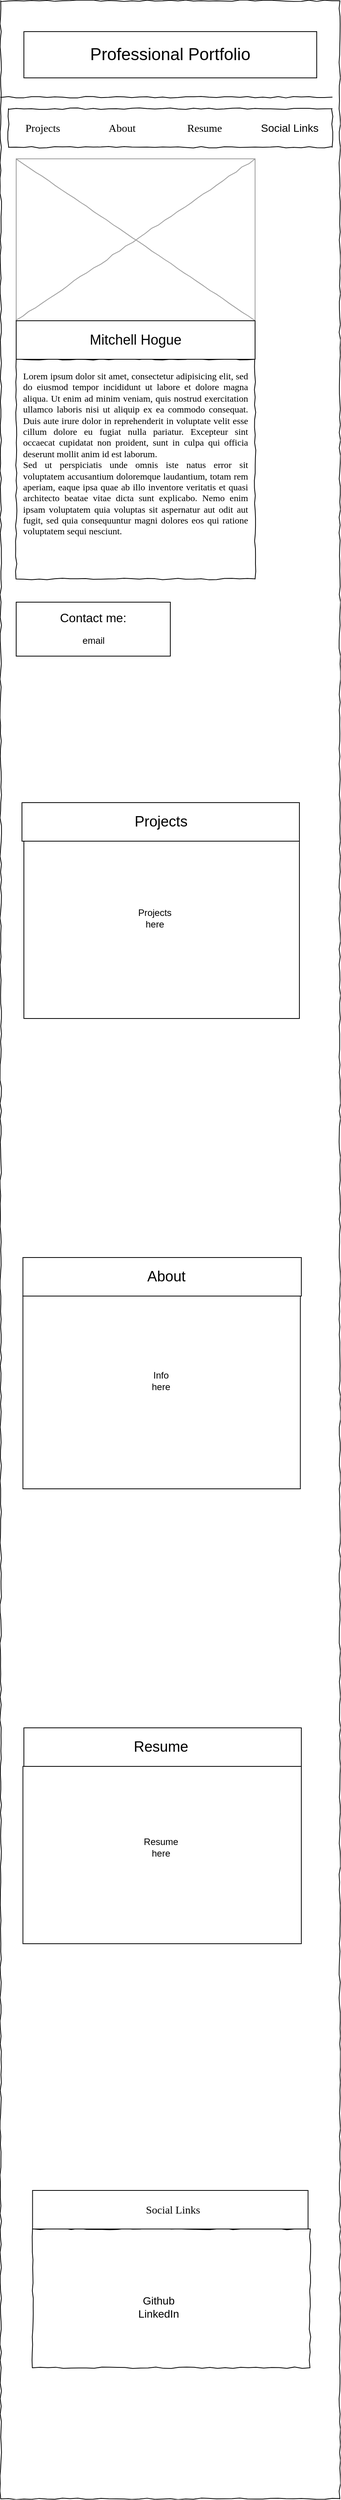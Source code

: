 <mxfile version="14.6.12" type="device"><diagram name="Page-1" id="03018318-947c-dd8e-b7a3-06fadd420f32"><mxGraphModel dx="1426" dy="945" grid="1" gridSize="10" guides="1" tooltips="1" connect="1" arrows="1" fold="1" page="1" pageScale="1" pageWidth="1100" pageHeight="850" background="#ffffff" math="0" shadow="0"><root><mxCell id="0"/><mxCell id="1" parent="0"/><mxCell id="677b7b8949515195-1" value="" style="whiteSpace=wrap;html=1;rounded=0;shadow=0;labelBackgroundColor=none;strokeColor=#000000;strokeWidth=1;fillColor=none;fontFamily=Verdana;fontSize=12;fontColor=#000000;align=center;comic=1;" parent="1" vertex="1"><mxGeometry x="20" y="20" width="440" height="3240" as="geometry"/></mxCell><mxCell id="677b7b8949515195-9" value="" style="line;strokeWidth=1;html=1;rounded=0;shadow=0;labelBackgroundColor=none;fillColor=none;fontFamily=Verdana;fontSize=14;fontColor=#000000;align=center;comic=1;" parent="1" vertex="1"><mxGeometry x="20" y="140" width="430" height="10" as="geometry"/></mxCell><mxCell id="677b7b8949515195-10" value="" style="whiteSpace=wrap;html=1;rounded=0;shadow=0;labelBackgroundColor=none;strokeWidth=1;fillColor=none;fontFamily=Verdana;fontSize=12;align=center;comic=1;" parent="1" vertex="1"><mxGeometry x="30" y="160" width="420" height="50" as="geometry"/></mxCell><mxCell id="677b7b8949515195-11" value="Projects" style="text;html=1;points=[];align=left;verticalAlign=top;spacingTop=-4;fontSize=14;fontFamily=Verdana" parent="1" vertex="1"><mxGeometry x="50" y="175" width="60" height="20" as="geometry"/></mxCell><mxCell id="677b7b8949515195-12" value="About" style="text;html=1;points=[];align=left;verticalAlign=top;spacingTop=-4;fontSize=14;fontFamily=Verdana" parent="1" vertex="1"><mxGeometry x="157.5" y="175" width="60" height="20" as="geometry"/></mxCell><mxCell id="677b7b8949515195-13" value="Resume" style="text;html=1;points=[];align=left;verticalAlign=top;spacingTop=-4;fontSize=14;fontFamily=Verdana" parent="1" vertex="1"><mxGeometry x="260" y="175" width="60" height="20" as="geometry"/></mxCell><mxCell id="677b7b8949515195-15" value="&lt;div style=&quot;text-align: justify&quot;&gt;&lt;span&gt;Lorem ipsum dolor sit amet, consectetur adipisicing elit, sed do eiusmod tempor incididunt ut labore et dolore magna aliqua. Ut enim ad minim veniam, quis nostrud exercitation ullamco laboris nisi ut aliquip ex ea commodo consequat. Duis aute irure dolor in reprehenderit in voluptate velit esse cillum dolore eu fugiat nulla pariatur. Excepteur sint occaecat cupidatat non proident, sunt in culpa qui officia deserunt mollit anim id est laborum.&lt;/span&gt;&lt;/div&gt;&lt;div style=&quot;text-align: justify&quot;&gt;&lt;span&gt;Sed ut perspiciatis unde omnis iste natus error sit voluptatem accusantium doloremque laudantium, totam rem aperiam, eaque ipsa quae ab illo inventore veritatis et quasi architecto beatae vitae dicta sunt explicabo. Nemo enim ipsam voluptatem quia voluptas sit aspernatur aut odit aut fugit, sed quia consequuntur magni dolores eos qui ratione voluptatem sequi nesciunt.&amp;nbsp;&lt;/span&gt;&lt;/div&gt;" style="whiteSpace=wrap;html=1;rounded=0;shadow=0;labelBackgroundColor=none;strokeWidth=1;fillColor=none;fontFamily=Verdana;fontSize=12;align=center;verticalAlign=top;spacing=10;comic=1;" parent="1" vertex="1"><mxGeometry x="40" y="485" width="310" height="285" as="geometry"/></mxCell><mxCell id="677b7b8949515195-16" value="" style="verticalLabelPosition=bottom;shadow=0;dashed=0;align=center;html=1;verticalAlign=top;strokeWidth=1;shape=mxgraph.mockup.graphics.simpleIcon;strokeColor=#999999;rounded=0;labelBackgroundColor=none;fontFamily=Verdana;fontSize=14;fontColor=#000000;comic=1;" parent="1" vertex="1"><mxGeometry x="40" y="225" width="310" height="210" as="geometry"/></mxCell><mxCell id="677b7b8949515195-26" value="" style="whiteSpace=wrap;html=1;rounded=0;shadow=0;labelBackgroundColor=none;strokeWidth=1;fillColor=none;fontFamily=Verdana;fontSize=12;align=center;comic=1;" parent="1" vertex="1"><mxGeometry x="61.25" y="2910" width="360" height="180" as="geometry"/></mxCell><mxCell id="ICc9uWFBV8jzxRIP20xj-3" value="" style="rounded=0;whiteSpace=wrap;html=1;" vertex="1" parent="1"><mxGeometry x="40" y="435" width="310" height="50" as="geometry"/></mxCell><mxCell id="ICc9uWFBV8jzxRIP20xj-4" value="&lt;font style=&quot;font-size: 18px&quot;&gt;Mitchell Hogue&lt;/font&gt;" style="text;html=1;strokeColor=none;fillColor=none;align=center;verticalAlign=middle;whiteSpace=wrap;rounded=0;" vertex="1" parent="1"><mxGeometry x="40" y="435" width="310" height="50" as="geometry"/></mxCell><mxCell id="ICc9uWFBV8jzxRIP20xj-5" value="&lt;font style=&quot;font-size: 14px&quot;&gt;Github&lt;br&gt;LinkedIn&lt;br&gt;&lt;br&gt;&lt;/font&gt;" style="text;html=1;strokeColor=none;fillColor=none;align=center;verticalAlign=middle;whiteSpace=wrap;rounded=0;" vertex="1" parent="1"><mxGeometry x="170" y="2960" width="110" height="120" as="geometry"/></mxCell><mxCell id="ICc9uWFBV8jzxRIP20xj-9" value="" style="rounded=0;whiteSpace=wrap;html=1;" vertex="1" parent="1"><mxGeometry x="40" y="800" width="200" height="70" as="geometry"/></mxCell><mxCell id="ICc9uWFBV8jzxRIP20xj-7" value="&lt;font style=&quot;font-size: 16px&quot;&gt;Contact me:&lt;/font&gt;" style="text;html=1;strokeColor=none;fillColor=none;align=center;verticalAlign=middle;whiteSpace=wrap;rounded=0;rotation=0;" vertex="1" parent="1"><mxGeometry x="55" y="810" width="170" height="20" as="geometry"/></mxCell><mxCell id="ICc9uWFBV8jzxRIP20xj-8" value="email" style="text;html=1;strokeColor=none;fillColor=none;align=center;verticalAlign=middle;whiteSpace=wrap;rounded=0;" vertex="1" parent="1"><mxGeometry x="62.5" y="840" width="155" height="20" as="geometry"/></mxCell><mxCell id="ICc9uWFBV8jzxRIP20xj-12" value="&lt;font style=&quot;font-size: 14px&quot;&gt;Social Links&lt;/font&gt;" style="text;html=1;strokeColor=none;fillColor=none;align=center;verticalAlign=middle;whiteSpace=wrap;rounded=0;" vertex="1" parent="1"><mxGeometry x="350" y="175" width="90" height="20" as="geometry"/></mxCell><mxCell id="ICc9uWFBV8jzxRIP20xj-13" value="" style="rounded=0;whiteSpace=wrap;html=1;" vertex="1" parent="1"><mxGeometry x="50" y="1110" width="357.5" height="230" as="geometry"/></mxCell><mxCell id="ICc9uWFBV8jzxRIP20xj-14" value="Projects here" style="text;html=1;strokeColor=none;fillColor=none;align=center;verticalAlign=middle;whiteSpace=wrap;rounded=0;" vertex="1" parent="1"><mxGeometry x="200" y="1200" width="40" height="20" as="geometry"/></mxCell><mxCell id="ICc9uWFBV8jzxRIP20xj-15" value="" style="rounded=0;whiteSpace=wrap;html=1;" vertex="1" parent="1"><mxGeometry x="47.5" y="1060" width="360" height="50" as="geometry"/></mxCell><mxCell id="ICc9uWFBV8jzxRIP20xj-16" value="&lt;font style=&quot;font-size: 19px&quot;&gt;Projects&lt;/font&gt;" style="text;html=1;strokeColor=none;fillColor=none;align=center;verticalAlign=middle;whiteSpace=wrap;rounded=0;" vertex="1" parent="1"><mxGeometry x="207.5" y="1075" width="40" height="20" as="geometry"/></mxCell><mxCell id="ICc9uWFBV8jzxRIP20xj-20" value="" style="rounded=0;whiteSpace=wrap;html=1;" vertex="1" parent="1"><mxGeometry x="48.75" y="1700" width="360" height="250" as="geometry"/></mxCell><mxCell id="ICc9uWFBV8jzxRIP20xj-21" value="" style="rounded=0;whiteSpace=wrap;html=1;" vertex="1" parent="1"><mxGeometry x="48.75" y="1650" width="361.25" height="50" as="geometry"/></mxCell><mxCell id="ICc9uWFBV8jzxRIP20xj-22" value="&lt;font style=&quot;font-size: 19px&quot;&gt;About&lt;/font&gt;" style="text;html=1;strokeColor=none;fillColor=none;align=center;verticalAlign=middle;whiteSpace=wrap;rounded=0;" vertex="1" parent="1"><mxGeometry x="215" y="1665" width="40" height="20" as="geometry"/></mxCell><mxCell id="ICc9uWFBV8jzxRIP20xj-23" value="" style="rounded=0;whiteSpace=wrap;html=1;" vertex="1" parent="1"><mxGeometry x="50" y="60" width="380" height="60" as="geometry"/></mxCell><mxCell id="ICc9uWFBV8jzxRIP20xj-26" value="&lt;span style=&quot;font-size: 22px&quot;&gt;Professional Portfolio&lt;/span&gt;" style="text;html=1;strokeColor=none;fillColor=none;align=center;verticalAlign=middle;whiteSpace=wrap;rounded=0;" vertex="1" parent="1"><mxGeometry x="50" y="60" width="380" height="60" as="geometry"/></mxCell><mxCell id="ICc9uWFBV8jzxRIP20xj-28" value="" style="rounded=0;whiteSpace=wrap;html=1;" vertex="1" parent="1"><mxGeometry x="50" y="2260" width="360" height="50" as="geometry"/></mxCell><mxCell id="ICc9uWFBV8jzxRIP20xj-29" value="&lt;font style=&quot;font-size: 19px&quot;&gt;Resume&lt;/font&gt;" style="text;html=1;strokeColor=none;fillColor=none;align=center;verticalAlign=middle;whiteSpace=wrap;rounded=0;" vertex="1" parent="1"><mxGeometry x="207.5" y="2275" width="40" height="20" as="geometry"/></mxCell><mxCell id="ICc9uWFBV8jzxRIP20xj-30" value="" style="rounded=0;whiteSpace=wrap;html=1;" vertex="1" parent="1"><mxGeometry x="48.75" y="2310" width="361.25" height="230" as="geometry"/></mxCell><mxCell id="ICc9uWFBV8jzxRIP20xj-31" value="Resume here" style="text;html=1;strokeColor=none;fillColor=none;align=center;verticalAlign=middle;whiteSpace=wrap;rounded=0;" vertex="1" parent="1"><mxGeometry x="207.5" y="2400" width="40" height="30" as="geometry"/></mxCell><mxCell id="ICc9uWFBV8jzxRIP20xj-32" value="Info here" style="text;html=1;strokeColor=none;fillColor=none;align=center;verticalAlign=middle;whiteSpace=wrap;rounded=0;" vertex="1" parent="1"><mxGeometry x="207.5" y="1800" width="40" height="20" as="geometry"/></mxCell><mxCell id="ICc9uWFBV8jzxRIP20xj-34" value="" style="rounded=0;whiteSpace=wrap;html=1;" vertex="1" parent="1"><mxGeometry x="61.25" y="2860" width="357.5" height="50" as="geometry"/></mxCell><mxCell id="677b7b8949515195-42" value="Social Links" style="text;html=1;points=[];align=center;verticalAlign=top;spacingTop=-4;fontSize=14;fontFamily=Verdana" parent="1" vertex="1"><mxGeometry x="157.5" y="2875" width="170" height="20" as="geometry"/></mxCell></root></mxGraphModel></diagram></mxfile>